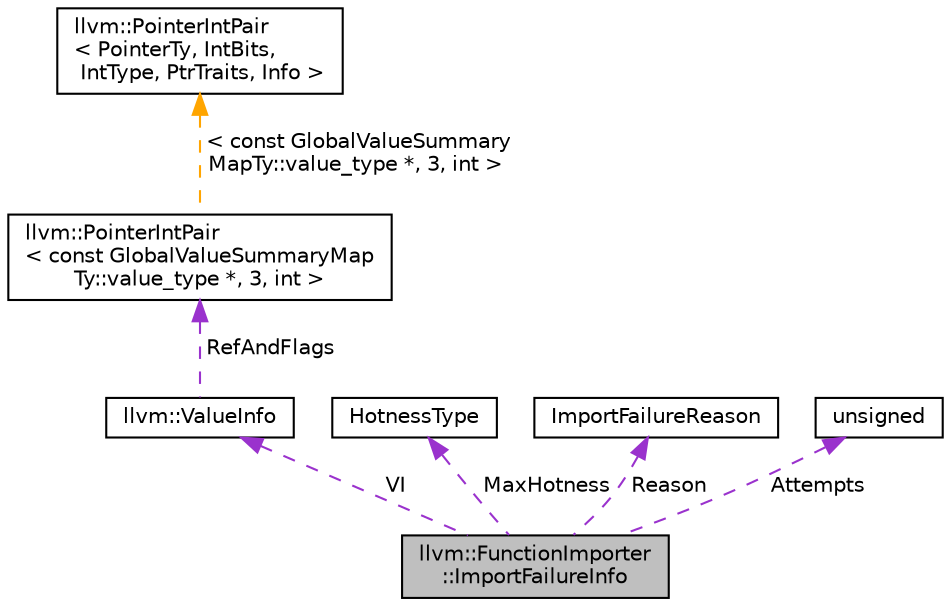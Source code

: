 digraph "llvm::FunctionImporter::ImportFailureInfo"
{
 // LATEX_PDF_SIZE
  bgcolor="transparent";
  edge [fontname="Helvetica",fontsize="10",labelfontname="Helvetica",labelfontsize="10"];
  node [fontname="Helvetica",fontsize="10",shape="box"];
  Node1 [label="llvm::FunctionImporter\l::ImportFailureInfo",height=0.2,width=0.4,color="black", fillcolor="grey75", style="filled", fontcolor="black",tooltip="Information optionally tracked for candidates the importer decided not to import."];
  Node2 -> Node1 [dir="back",color="darkorchid3",fontsize="10",style="dashed",label=" VI" ,fontname="Helvetica"];
  Node2 [label="llvm::ValueInfo",height=0.2,width=0.4,color="black",URL="$structllvm_1_1ValueInfo.html",tooltip="Struct that holds a reference to a particular GUID in a global value summary."];
  Node3 -> Node2 [dir="back",color="darkorchid3",fontsize="10",style="dashed",label=" RefAndFlags" ,fontname="Helvetica"];
  Node3 [label="llvm::PointerIntPair\l\< const GlobalValueSummaryMap\lTy::value_type *, 3, int \>",height=0.2,width=0.4,color="black",URL="$classllvm_1_1PointerIntPair.html",tooltip=" "];
  Node4 -> Node3 [dir="back",color="orange",fontsize="10",style="dashed",label=" \< const GlobalValueSummary\lMapTy::value_type *, 3, int \>" ,fontname="Helvetica"];
  Node4 [label="llvm::PointerIntPair\l\< PointerTy, IntBits,\l IntType, PtrTraits, Info \>",height=0.2,width=0.4,color="black",URL="$classllvm_1_1PointerIntPair.html",tooltip="PointerIntPair - This class implements a pair of a pointer and small integer."];
  Node5 -> Node1 [dir="back",color="darkorchid3",fontsize="10",style="dashed",label=" MaxHotness" ,fontname="Helvetica"];
  Node5 [label="HotnessType",height=0.2,width=0.4,color="black",tooltip=" "];
  Node6 -> Node1 [dir="back",color="darkorchid3",fontsize="10",style="dashed",label=" Reason" ,fontname="Helvetica"];
  Node6 [label="ImportFailureReason",height=0.2,width=0.4,color="black",tooltip=" "];
  Node7 -> Node1 [dir="back",color="darkorchid3",fontsize="10",style="dashed",label=" Attempts" ,fontname="Helvetica"];
  Node7 [label="unsigned",height=0.2,width=0.4,color="black",URL="$classunsigned.html",tooltip=" "];
}
